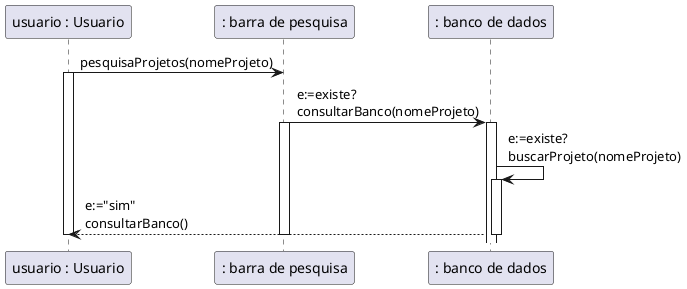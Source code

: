 ## Diagrama de Caso de Uso

plantuml
@startuml
' ESCOLHER PROJETO



    "usuario : Usuario" as usuario -> ": barra de pesquisa" as pesquisa : pesquisaProjetos(nomeProjeto)
    activate usuario

    pesquisa -> ": banco de dados" as bd: e:=existe? \nconsultarBanco(nomeProjeto)
    activate pesquisa
    activate bd


    bd -> bd: e:=existe? \nbuscarProjeto(nomeProjeto)
    activate bd

    bd --> usuario: e:="sim" \nconsultarBanco()
    deactivate bd
    deactivate pesquisa
    deactivate usuario


      
@enduml